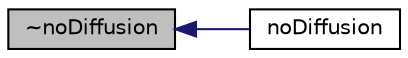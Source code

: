digraph "~noDiffusion"
{
  bgcolor="transparent";
  edge [fontname="Helvetica",fontsize="10",labelfontname="Helvetica",labelfontsize="10"];
  node [fontname="Helvetica",fontsize="10",shape=record];
  rankdir="LR";
  Node1 [label="~noDiffusion",height=0.2,width=0.4,color="black", fillcolor="grey75", style="filled", fontcolor="black"];
  Node1 -> Node2 [dir="back",color="midnightblue",fontsize="10",style="solid",fontname="Helvetica"];
  Node2 [label="noDiffusion",height=0.2,width=0.4,color="black",URL="$a00052.html#a790c8815b53962b66948569e5a37601e",tooltip="Construct from components. "];
}
